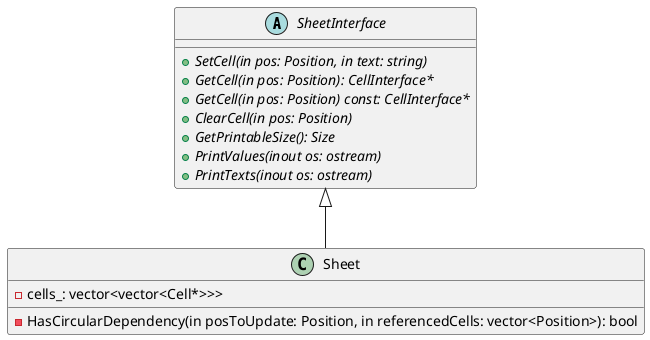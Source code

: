 
@startuml

abstract class SheetInterface {
    +{abstract} SetCell(in pos: Position, in text: string)
    +{abstract} GetCell(in pos: Position): CellInterface*
    +{abstract} GetCell(in pos: Position) const: CellInterface*
    +{abstract} ClearCell(in pos: Position)
    +{abstract} GetPrintableSize(): Size
    +{abstract} PrintValues(inout os: ostream)
    +{abstract} PrintTexts(inout os: ostream)
}

class Sheet {
    -cells_: vector<vector<Cell*>>>
    -HasCircularDependency(in posToUpdate: Position, in referencedCells: vector<Position>): bool
}

class Sheet extends SheetInterface

@enduml

